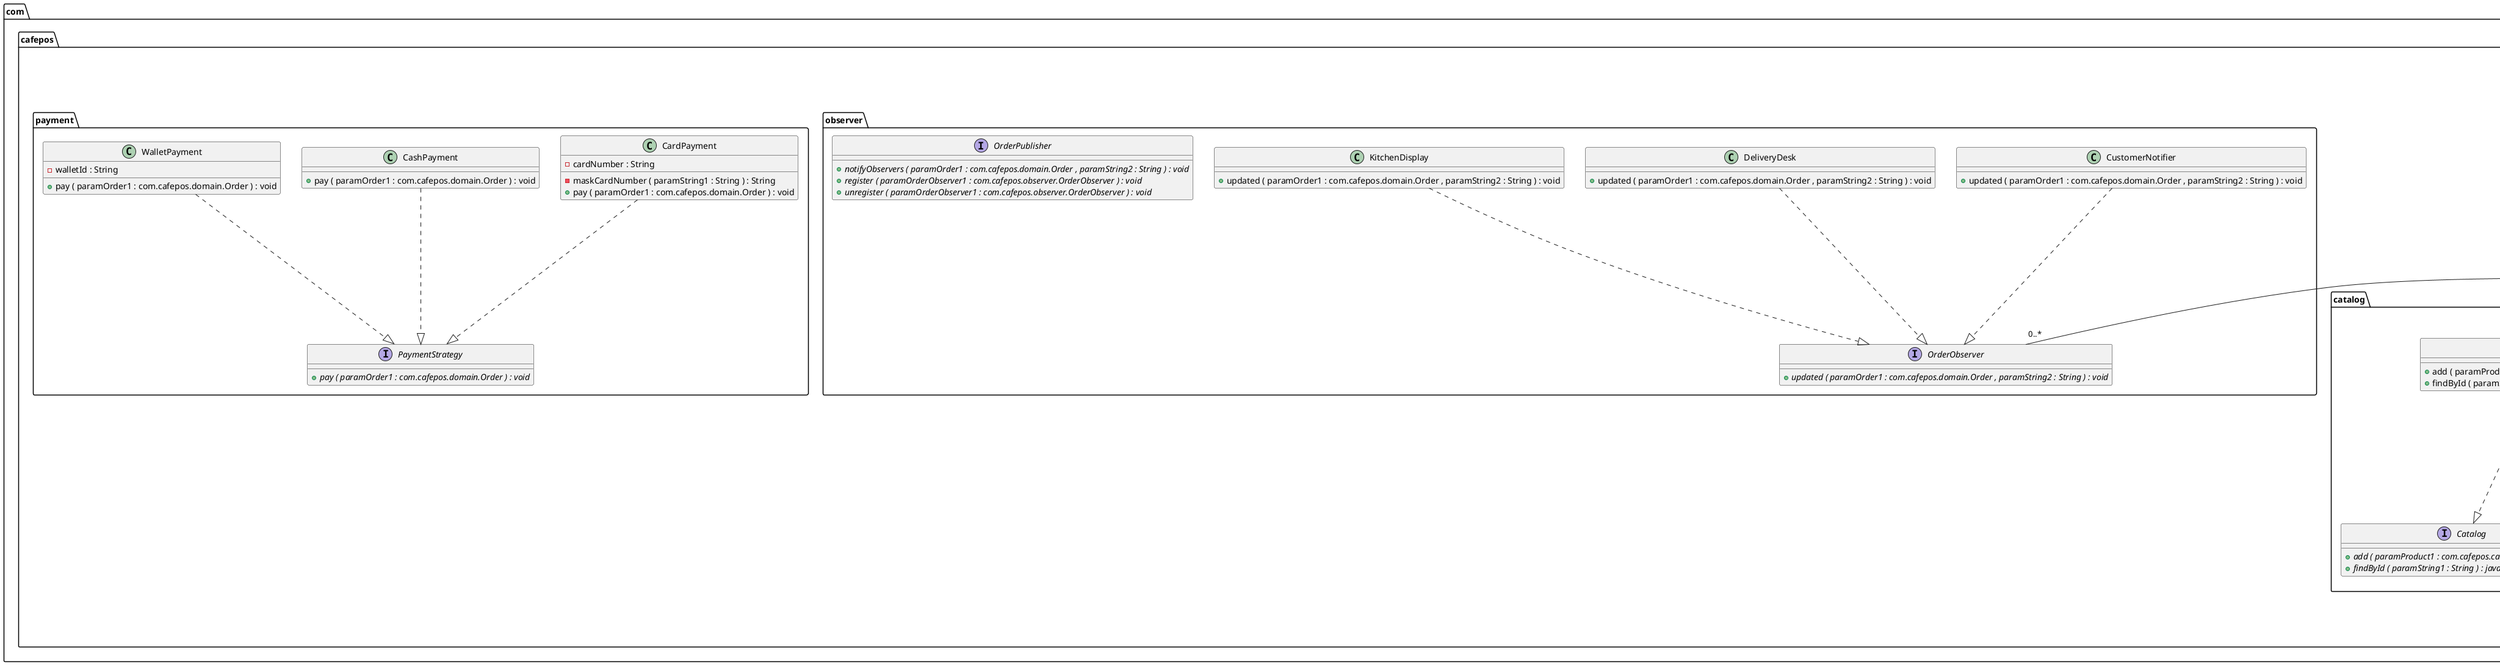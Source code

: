 @startuml
top to bottom direction

interface com.cafepos.catalog.Catalog {
	{method}  {abstract} +add ( paramProduct1 : com.cafepos.catalog.Product ) : void
	{method}  {abstract} +findById ( paramString1 : String ) : java.util.Optional
}


class com.cafepos.catalog.InMemoryCatalog {
	{method} +add ( paramProduct1 : com.cafepos.catalog.Product ) : void
	{method} +findById ( paramString1 : String ) : java.util.Optional
}


interface com.cafepos.catalog.Priced {
	{method}  {abstract} +price () : com.cafepos.common.Money
}


interface com.cafepos.catalog.Product {
	{method}  {abstract} +basePrice () : com.cafepos.common.Money
	{method}  {abstract} +id () : String
	{method}  {abstract} +name () : String
}


class com.cafepos.catalog.SimpleProduct {
	{field} -id : String
	{field} -name : String
	{method} +basePrice () : com.cafepos.common.Money
	{method} +id () : String
	{method} +name () : String
	{method} +price () : com.cafepos.common.Money
}


class com.cafepos.common.Money {
	{field} -amount : java.math.BigDecimal
	{method} +add ( paramMoney1 : com.cafepos.common.Money ) : com.cafepos.common.Money
	{method} +compareTo ( paramMoney1 : com.cafepos.common.Money ) : int
	{method} +equals ( paramObject1 : Object ) : boolean
	{method} +hashCode () : int
	{method} +multiply ( paramint1 : int ) : com.cafepos.common.Money
	{method}  {static} +of ( paramdouble1 : double ) : com.cafepos.common.Money
	{method} +subtract ( paramMoney1 : com.cafepos.common.Money ) : com.cafepos.common.Money
	{method} +toString () : String
	{method}  {static} +zero () : com.cafepos.common.Money
}


class com.cafepos.decorator.ExtraShot {
	{method} +name () : String
	{method} +price () : com.cafepos.common.Money
}


class com.cafepos.decorator.OatMilk {
	{method} +name () : String
	{method} +price () : com.cafepos.common.Money
}


abstract class com.cafepos.decorator.ProductDecorator {
	{method} +basePrice () : com.cafepos.common.Money
	{method} +id () : String
}


class com.cafepos.decorator.SizeLarge {
	{method} +name () : String
	{method} +price () : com.cafepos.common.Money
}


class com.cafepos.decorator.Syrup {
	{method} +name () : String
	{method} +price () : com.cafepos.common.Money
}


class com.cafepos.demo.InteractiveCLI {
	{field} {static} -scanner : java.util.Scanner
	{method}  {static} -addItemToOrder ( paramOrder1 : com.cafepos.domain.Order ) : boolean
	{method}  {static} -getIntInput () : int
	{method}  {static} +main ( paramString;1 : [Ljava.lang.String; ) : void
	{method}  {static} -processCashPayment ( paramMoney1 : com.cafepos.common.Money ) : boolean
	{method}  {static} -processPayment ( paramOrder1 : com.cafepos.domain.Order ) : boolean
	{method}  {static} -viewOrder ( paramOrder1 : com.cafepos.domain.Order ) : void
}


class com.cafepos.demo.Week2Demo {
	{method}  {static} +main ( paramString;1 : [Ljava.lang.String; ) : void
}


class com.cafepos.demo.Week3Demo {
	{method}  {static} +main ( paramString;1 : [Ljava.lang.String; ) : void
}


class com.cafepos.demo.Week4Demo {
	{method}  {static} +main ( paramString;1 : [Ljava.lang.String; ) : void
}


class com.cafepos.demo.Week5Demo {
	{method}  {static} +main ( paramString;1 : [Ljava.lang.String; ) : void
}


class com.cafepos.domain.LineItem {
	{field} -quantity : int
	{method} +lineTotal () : com.cafepos.common.Money
	{method} +product () : com.cafepos.catalog.Product
	{method} +quantity () : int
}


class com.cafepos.domain.Order {
	{field} -id : long
	{method} +addItem ( paramLineItem1 : com.cafepos.domain.LineItem ) : void
	{method} +id () : long
	{method} +items () : java.util.List
	{method} +markReady () : void
	{method} -notifyObservers ( paramString1 : String ) : void
	{method} +pay ( paramPaymentStrategy1 : com.cafepos.payment.PaymentStrategy ) : void
	{method} +register ( paramOrderObserver1 : com.cafepos.observer.OrderObserver ) : void
	{method} +subtotal () : com.cafepos.common.Money
	{method} +taxAtPercent ( paramint1 : int ) : com.cafepos.common.Money
	{method} +totalWithTax ( paramint1 : int ) : com.cafepos.common.Money
	{method} +unregister ( paramOrderObserver1 : com.cafepos.observer.OrderObserver ) : void
}


class com.cafepos.domain.OrderIds {
	{field} {static} -counter : java.util.concurrent.atomic.AtomicLong
	{method}  {static} +next () : long
}


class com.cafepos.factory.ProductFactory {
	{method} +create ( paramString1 : String ) : com.cafepos.catalog.Product
}


class com.cafepos.observer.CustomerNotifier {
	{method} +updated ( paramOrder1 : com.cafepos.domain.Order , paramString2 : String ) : void
}


class com.cafepos.observer.DeliveryDesk {
	{method} +updated ( paramOrder1 : com.cafepos.domain.Order , paramString2 : String ) : void
}


class com.cafepos.observer.KitchenDisplay {
	{method} +updated ( paramOrder1 : com.cafepos.domain.Order , paramString2 : String ) : void
}


interface com.cafepos.observer.OrderObserver {
	{method}  {abstract} +updated ( paramOrder1 : com.cafepos.domain.Order , paramString2 : String ) : void
}


interface com.cafepos.observer.OrderPublisher {
	{method}  {abstract} +notifyObservers ( paramOrder1 : com.cafepos.domain.Order , paramString2 : String ) : void
	{method}  {abstract} +register ( paramOrderObserver1 : com.cafepos.observer.OrderObserver ) : void
	{method}  {abstract} +unregister ( paramOrderObserver1 : com.cafepos.observer.OrderObserver ) : void
}


class com.cafepos.payment.CardPayment {
	{field} -cardNumber : String
	{method} -maskCardNumber ( paramString1 : String ) : String
	{method} +pay ( paramOrder1 : com.cafepos.domain.Order ) : void
}


class com.cafepos.payment.CashPayment {
	{method} +pay ( paramOrder1 : com.cafepos.domain.Order ) : void
}


interface com.cafepos.payment.PaymentStrategy {
	{method}  {abstract} +pay ( paramOrder1 : com.cafepos.domain.Order ) : void
}


class com.cafepos.payment.WalletPayment {
	{field} -walletId : String
	{method} +pay ( paramOrder1 : com.cafepos.domain.Order ) : void
}




com.cafepos.catalog.InMemoryCatalog "1" o-- "0..*"  com.cafepos.catalog.Product : byId
com.cafepos.catalog.InMemoryCatalog ..|>  com.cafepos.catalog.Catalog
com.cafepos.catalog.SimpleProduct *--  com.cafepos.common.Money : basePrice
com.cafepos.catalog.SimpleProduct ..|>  com.cafepos.catalog.Priced
com.cafepos.catalog.SimpleProduct ..|>  com.cafepos.catalog.Product
com.cafepos.decorator.ExtraShot *--  com.cafepos.common.Money : SURCHARGE
com.cafepos.decorator.ExtraShot --|>  com.cafepos.decorator.ProductDecorator
com.cafepos.decorator.OatMilk *--  com.cafepos.common.Money : SURCHARGE
com.cafepos.decorator.OatMilk --|>  com.cafepos.decorator.ProductDecorator
com.cafepos.decorator.ProductDecorator *--  com.cafepos.catalog.Product : base
com.cafepos.decorator.ProductDecorator ..|>  com.cafepos.catalog.Priced
com.cafepos.decorator.ProductDecorator ..|>  com.cafepos.catalog.Product
com.cafepos.decorator.SizeLarge *--  com.cafepos.common.Money : SURCHARGE
com.cafepos.decorator.SizeLarge --|>  com.cafepos.decorator.ProductDecorator
com.cafepos.decorator.Syrup *--  com.cafepos.common.Money : SURCHARGE
com.cafepos.decorator.Syrup --|>  com.cafepos.decorator.ProductDecorator
com.cafepos.demo.InteractiveCLI *--  com.cafepos.factory.ProductFactory : factory
com.cafepos.domain.LineItem *--  com.cafepos.catalog.Product : product
com.cafepos.domain.Order "1" o-- "0..*"  com.cafepos.domain.LineItem : items
com.cafepos.domain.Order "1" o-- "0..*"  com.cafepos.observer.OrderObserver : observers
com.cafepos.observer.CustomerNotifier ..|>  com.cafepos.observer.OrderObserver
com.cafepos.observer.DeliveryDesk ..|>  com.cafepos.observer.OrderObserver
com.cafepos.observer.KitchenDisplay ..|>  com.cafepos.observer.OrderObserver
com.cafepos.payment.CardPayment ..|>  com.cafepos.payment.PaymentStrategy
com.cafepos.payment.CashPayment ..|>  com.cafepos.payment.PaymentStrategy
com.cafepos.payment.WalletPayment ..|>  com.cafepos.payment.PaymentStrategy


@enduml